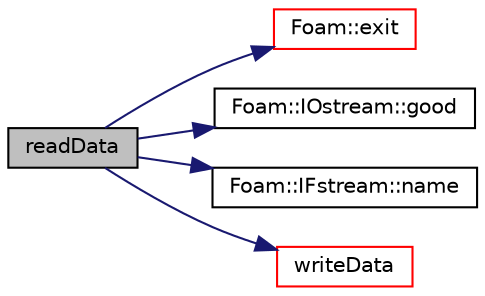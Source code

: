 digraph "readData"
{
  bgcolor="transparent";
  edge [fontname="Helvetica",fontsize="10",labelfontname="Helvetica",labelfontsize="10"];
  node [fontname="Helvetica",fontsize="10",shape=record];
  rankdir="LR";
  Node1 [label="readData",height=0.2,width=0.4,color="black", fillcolor="grey75", style="filled", fontcolor="black"];
  Node1 -> Node2 [color="midnightblue",fontsize="10",style="solid",fontname="Helvetica"];
  Node2 [label="Foam::exit",height=0.2,width=0.4,color="red",URL="$a10936.html#a06ca7250d8e89caf05243ec094843642"];
  Node1 -> Node3 [color="midnightblue",fontsize="10",style="solid",fontname="Helvetica"];
  Node3 [label="Foam::IOstream::good",height=0.2,width=0.4,color="black",URL="$a01209.html#ad2e41c8280b6cdf93d39e1135d2abdf7",tooltip="Return true if next operation might succeed. "];
  Node1 -> Node4 [color="midnightblue",fontsize="10",style="solid",fontname="Helvetica"];
  Node4 [label="Foam::IFstream::name",height=0.2,width=0.4,color="black",URL="$a01052.html#acd3da3556711337d571c60cf9ffb91cc",tooltip="Return the name of the stream. "];
  Node1 -> Node5 [color="midnightblue",fontsize="10",style="solid",fontname="Helvetica"];
  Node5 [label="writeData",height=0.2,width=0.4,color="red",URL="$a00717.html#a42107104085f7421752c3f76ee2b32b3",tooltip="Write data for external source - calls transferData. "];
}
